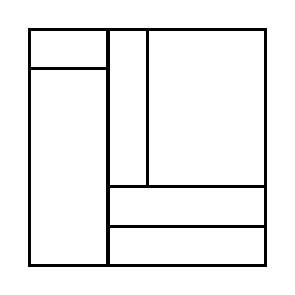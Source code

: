 \begin{tikzpicture}[very thick, scale=.5]
    \draw (0,5) rectangle (2,6);
    \draw (0,0) rectangle (2,5);
    \draw (2,2) rectangle (3,6);
    \draw (3,2) rectangle (6,6);
    \draw (2,1) rectangle (6,2);
    \draw (2,0) rectangle (6,1);
\end{tikzpicture}
